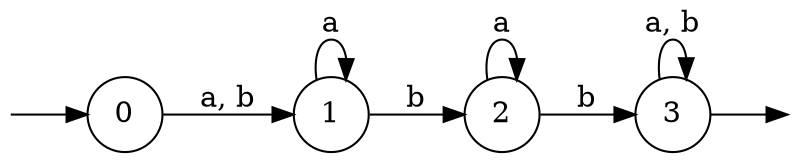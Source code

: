 digraph
{
  vcsn_context = "lal_char(abcde)_b"
  rankdir = LR
  {
    node [style = invis, shape = none, label = "", width = 0, height = 0]
    I0
    F3
  }
  {
    node [shape = circle]
    0
    1
    2
    3
  }
  I0 -> 0
  0 -> 1 [label = "a, b"]
  1 -> 1 [label = "a"]
  1 -> 2 [label = "b"]
  2 -> 2 [label = "a"]
  2 -> 3 [label = "b"]
  3 -> F3
  3 -> 3 [label = "a, b"]
}
